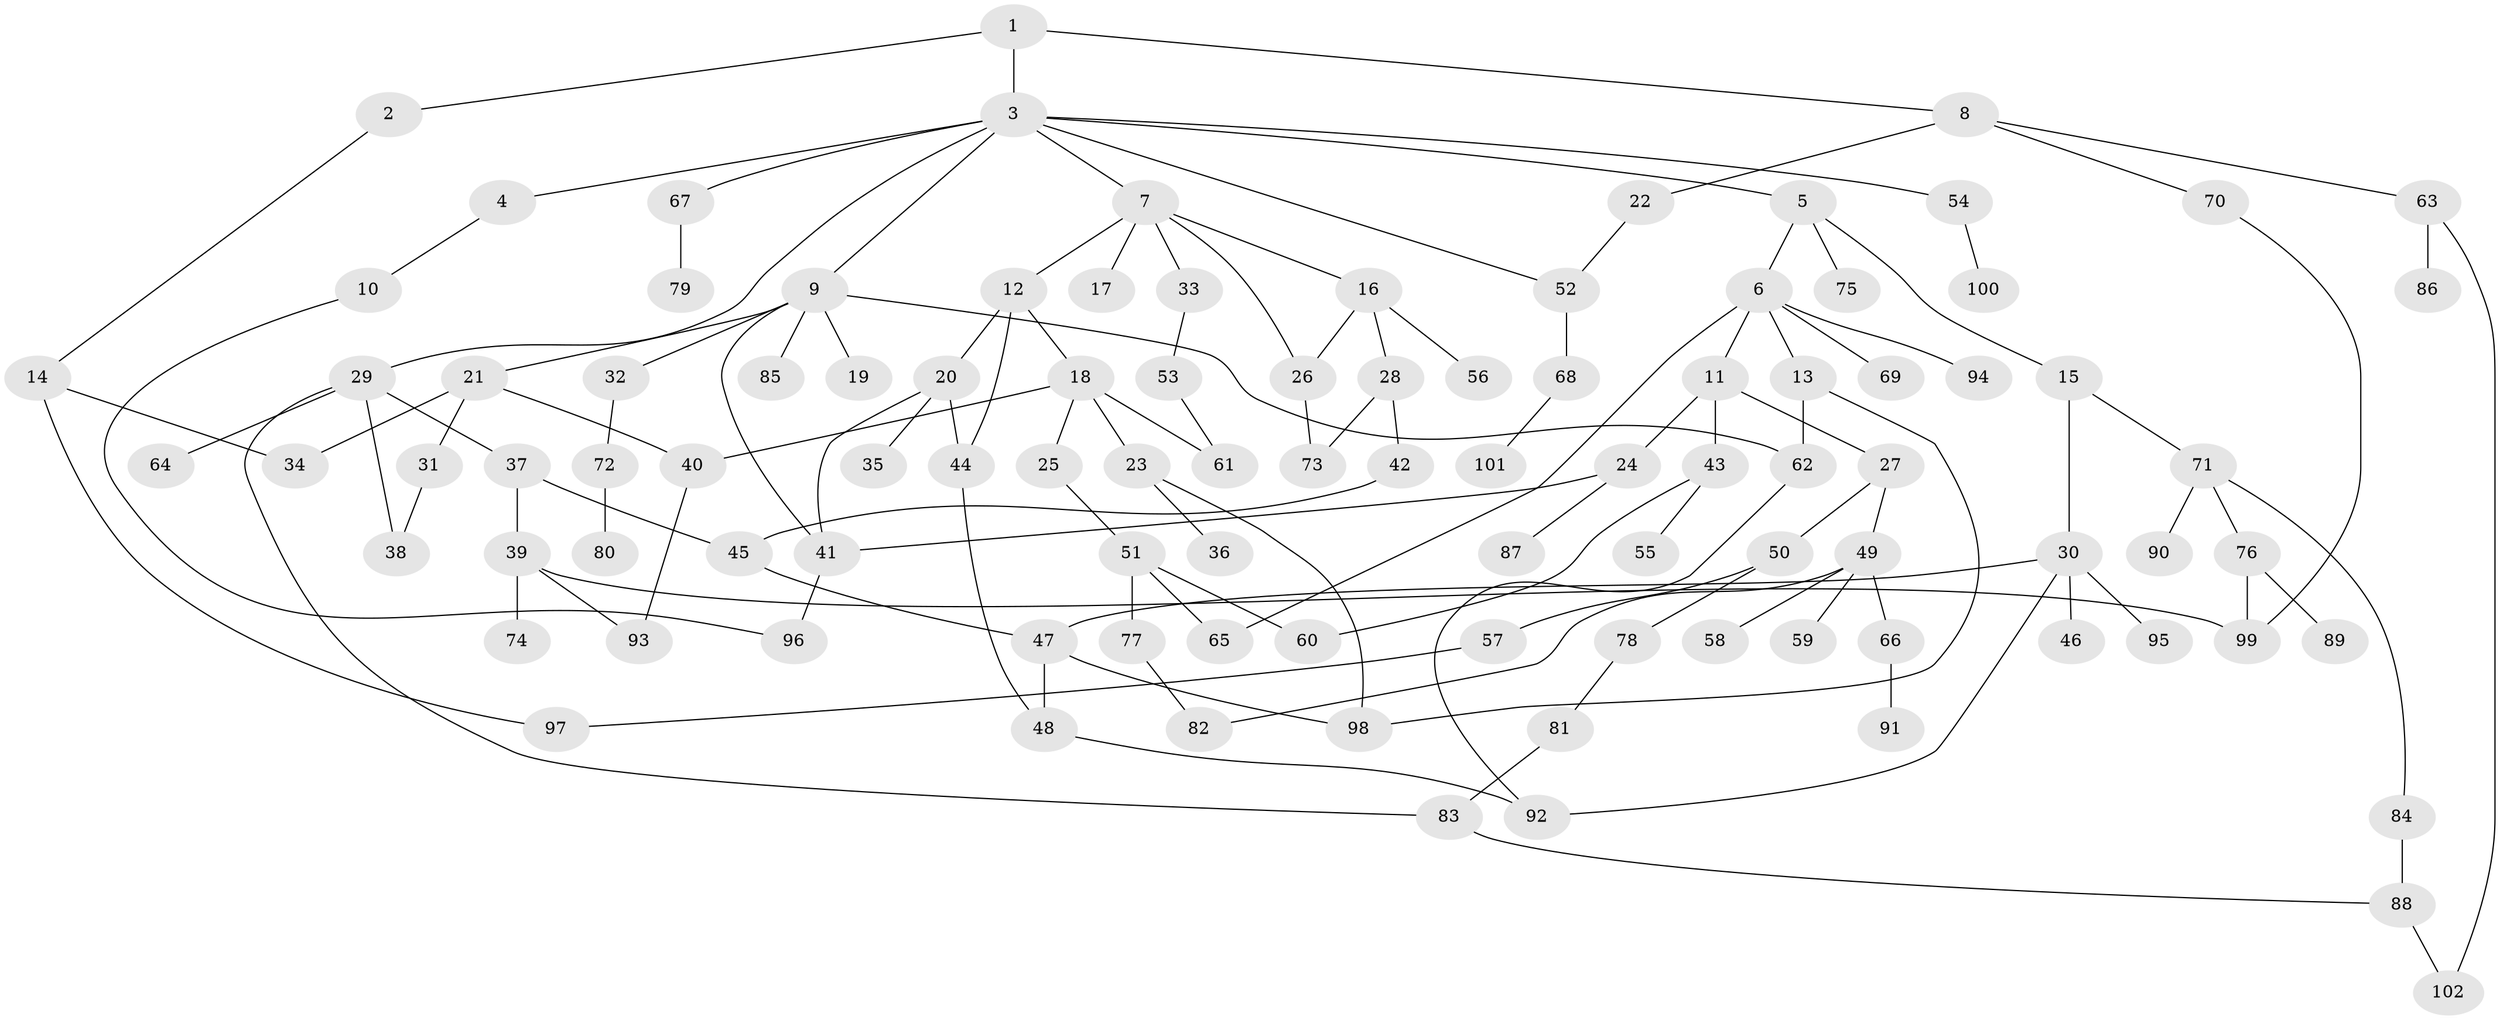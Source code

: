 // Generated by graph-tools (version 1.1) at 2025/13/03/09/25 04:13:30]
// undirected, 102 vertices, 130 edges
graph export_dot {
graph [start="1"]
  node [color=gray90,style=filled];
  1;
  2;
  3;
  4;
  5;
  6;
  7;
  8;
  9;
  10;
  11;
  12;
  13;
  14;
  15;
  16;
  17;
  18;
  19;
  20;
  21;
  22;
  23;
  24;
  25;
  26;
  27;
  28;
  29;
  30;
  31;
  32;
  33;
  34;
  35;
  36;
  37;
  38;
  39;
  40;
  41;
  42;
  43;
  44;
  45;
  46;
  47;
  48;
  49;
  50;
  51;
  52;
  53;
  54;
  55;
  56;
  57;
  58;
  59;
  60;
  61;
  62;
  63;
  64;
  65;
  66;
  67;
  68;
  69;
  70;
  71;
  72;
  73;
  74;
  75;
  76;
  77;
  78;
  79;
  80;
  81;
  82;
  83;
  84;
  85;
  86;
  87;
  88;
  89;
  90;
  91;
  92;
  93;
  94;
  95;
  96;
  97;
  98;
  99;
  100;
  101;
  102;
  1 -- 2;
  1 -- 3;
  1 -- 8;
  2 -- 14;
  3 -- 4;
  3 -- 5;
  3 -- 7;
  3 -- 9;
  3 -- 29;
  3 -- 52;
  3 -- 54;
  3 -- 67;
  4 -- 10;
  5 -- 6;
  5 -- 15;
  5 -- 75;
  6 -- 11;
  6 -- 13;
  6 -- 69;
  6 -- 94;
  6 -- 65;
  7 -- 12;
  7 -- 16;
  7 -- 17;
  7 -- 26;
  7 -- 33;
  8 -- 22;
  8 -- 63;
  8 -- 70;
  9 -- 19;
  9 -- 21;
  9 -- 32;
  9 -- 85;
  9 -- 41;
  9 -- 62;
  10 -- 96;
  11 -- 24;
  11 -- 27;
  11 -- 43;
  12 -- 18;
  12 -- 20;
  12 -- 44;
  13 -- 62;
  13 -- 98;
  14 -- 34;
  14 -- 97;
  15 -- 30;
  15 -- 71;
  16 -- 28;
  16 -- 56;
  16 -- 26;
  18 -- 23;
  18 -- 25;
  18 -- 61;
  18 -- 40;
  20 -- 35;
  20 -- 44;
  20 -- 41;
  21 -- 31;
  21 -- 40;
  21 -- 34;
  22 -- 52;
  23 -- 36;
  23 -- 98;
  24 -- 41;
  24 -- 87;
  25 -- 51;
  26 -- 73;
  27 -- 49;
  27 -- 50;
  28 -- 42;
  28 -- 73;
  29 -- 37;
  29 -- 38;
  29 -- 64;
  29 -- 83;
  30 -- 46;
  30 -- 95;
  30 -- 47;
  30 -- 92;
  31 -- 38;
  32 -- 72;
  33 -- 53;
  37 -- 39;
  37 -- 45;
  39 -- 74;
  39 -- 99;
  39 -- 93;
  40 -- 93;
  41 -- 96;
  42 -- 45;
  43 -- 55;
  43 -- 60;
  44 -- 48;
  45 -- 47;
  47 -- 48;
  47 -- 98;
  48 -- 92;
  49 -- 58;
  49 -- 59;
  49 -- 66;
  49 -- 82;
  50 -- 57;
  50 -- 78;
  51 -- 60;
  51 -- 65;
  51 -- 77;
  52 -- 68;
  53 -- 61;
  54 -- 100;
  57 -- 97;
  62 -- 92;
  63 -- 86;
  63 -- 102;
  66 -- 91;
  67 -- 79;
  68 -- 101;
  70 -- 99;
  71 -- 76;
  71 -- 84;
  71 -- 90;
  72 -- 80;
  76 -- 89;
  76 -- 99;
  77 -- 82;
  78 -- 81;
  81 -- 83;
  83 -- 88;
  84 -- 88;
  88 -- 102;
}
